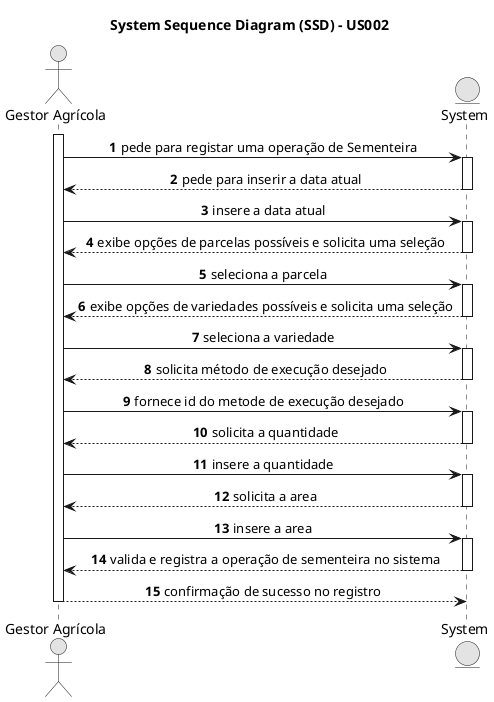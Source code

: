@startuml

skinparam SequenceMessageAlign center

skinparam monochrome true
skinparam packageStyle rectangle
skinparam shadowing false

title System Sequence Diagram (SSD) - US002

autonumber

actor "Gestor Agrícola" as Gestor
entity "System" as System

activate Gestor
Gestor -> System : pede para registar uma operação de Sementeira
activate System

System --> Gestor : pede para inserir a data atual
deactivate System

Gestor -> System : insere a data atual
activate System

System --> Gestor : exibe opções de parcelas possíveis e solicita uma seleção
deactivate System

Gestor -> System : seleciona a parcela
activate System

System --> Gestor : exibe opções de variedades possíveis e solicita uma seleção
deactivate System

Gestor -> System : seleciona a variedade
activate System


System --> Gestor : solicita método de execução desejado
deactivate System

Gestor -> System : fornece id do metode de execução desejado
activate System

System --> Gestor : solicita a quantidade
deactivate System

Gestor -> System : insere a quantidade
activate System

System --> Gestor : solicita a area
deactivate System

Gestor -> System : insere a area
activate System

System --> Gestor : valida e registra a operação de sementeira no sistema
deactivate System

Gestor --> System : confirmação de sucesso no registro
deactivate Gestor

@enduml